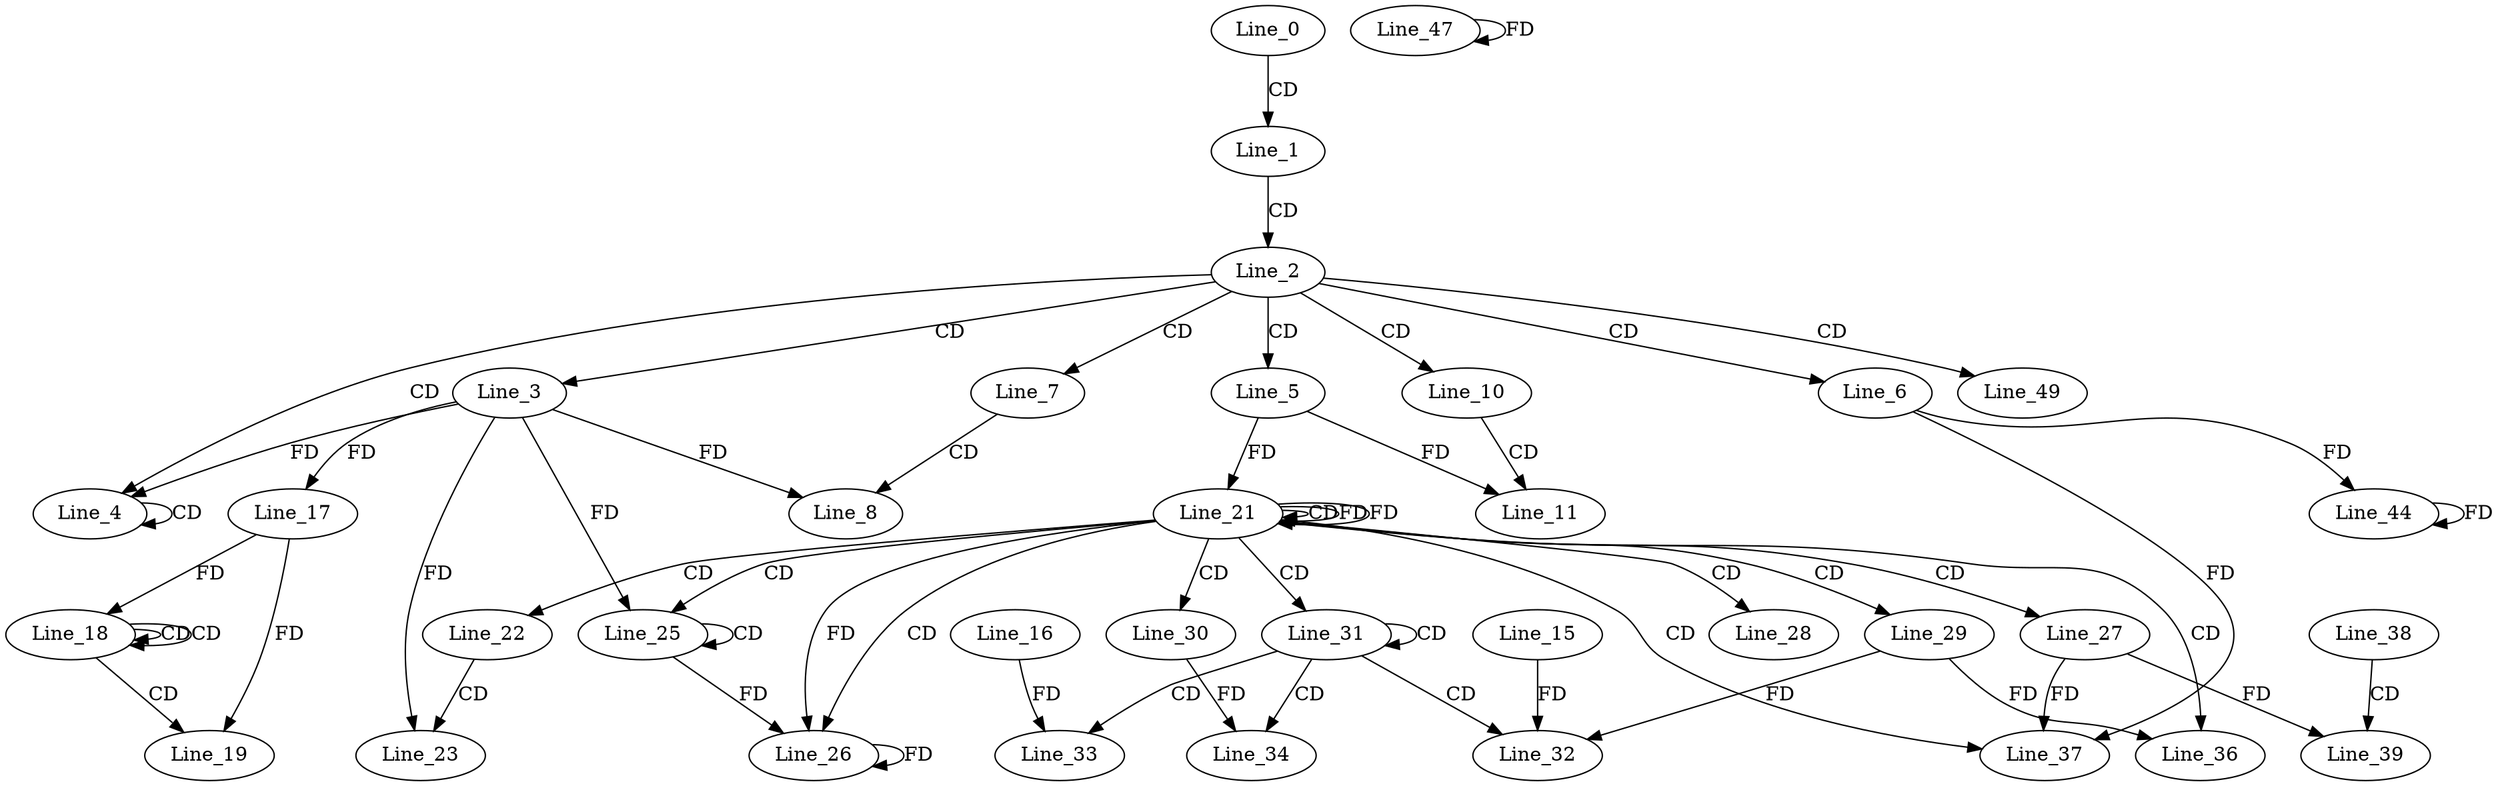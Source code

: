 digraph G {
  Line_0;
  Line_1;
  Line_2;
  Line_3;
  Line_4;
  Line_4;
  Line_5;
  Line_6;
  Line_7;
  Line_8;
  Line_8;
  Line_10;
  Line_11;
  Line_17;
  Line_18;
  Line_18;
  Line_18;
  Line_17;
  Line_19;
  Line_21;
  Line_21;
  Line_21;
  Line_22;
  Line_23;
  Line_23;
  Line_25;
  Line_25;
  Line_26;
  Line_26;
  Line_27;
  Line_28;
  Line_29;
  Line_30;
  Line_31;
  Line_32;
  Line_15;
  Line_32;
  Line_33;
  Line_16;
  Line_34;
  Line_36;
  Line_37;
  Line_37;
  Line_38;
  Line_39;
  Line_39;
  Line_44;
  Line_47;
  Line_49;
  Line_0 -> Line_1 [ label="CD" ];
  Line_1 -> Line_2 [ label="CD" ];
  Line_2 -> Line_3 [ label="CD" ];
  Line_2 -> Line_4 [ label="CD" ];
  Line_4 -> Line_4 [ label="CD" ];
  Line_3 -> Line_4 [ label="FD" ];
  Line_2 -> Line_5 [ label="CD" ];
  Line_2 -> Line_6 [ label="CD" ];
  Line_2 -> Line_7 [ label="CD" ];
  Line_7 -> Line_8 [ label="CD" ];
  Line_3 -> Line_8 [ label="FD" ];
  Line_2 -> Line_10 [ label="CD" ];
  Line_10 -> Line_11 [ label="CD" ];
  Line_5 -> Line_11 [ label="FD" ];
  Line_3 -> Line_17 [ label="FD" ];
  Line_18 -> Line_18 [ label="CD" ];
  Line_18 -> Line_18 [ label="CD" ];
  Line_17 -> Line_18 [ label="FD" ];
  Line_18 -> Line_19 [ label="CD" ];
  Line_17 -> Line_19 [ label="FD" ];
  Line_5 -> Line_21 [ label="FD" ];
  Line_21 -> Line_21 [ label="CD" ];
  Line_21 -> Line_21 [ label="FD" ];
  Line_21 -> Line_22 [ label="CD" ];
  Line_22 -> Line_23 [ label="CD" ];
  Line_3 -> Line_23 [ label="FD" ];
  Line_21 -> Line_25 [ label="CD" ];
  Line_25 -> Line_25 [ label="CD" ];
  Line_3 -> Line_25 [ label="FD" ];
  Line_21 -> Line_26 [ label="CD" ];
  Line_25 -> Line_26 [ label="FD" ];
  Line_26 -> Line_26 [ label="FD" ];
  Line_21 -> Line_26 [ label="FD" ];
  Line_21 -> Line_27 [ label="CD" ];
  Line_21 -> Line_28 [ label="CD" ];
  Line_21 -> Line_29 [ label="CD" ];
  Line_21 -> Line_30 [ label="CD" ];
  Line_21 -> Line_31 [ label="CD" ];
  Line_31 -> Line_31 [ label="CD" ];
  Line_31 -> Line_32 [ label="CD" ];
  Line_29 -> Line_32 [ label="FD" ];
  Line_15 -> Line_32 [ label="FD" ];
  Line_31 -> Line_33 [ label="CD" ];
  Line_16 -> Line_33 [ label="FD" ];
  Line_31 -> Line_34 [ label="CD" ];
  Line_30 -> Line_34 [ label="FD" ];
  Line_21 -> Line_36 [ label="CD" ];
  Line_29 -> Line_36 [ label="FD" ];
  Line_21 -> Line_37 [ label="CD" ];
  Line_6 -> Line_37 [ label="FD" ];
  Line_27 -> Line_37 [ label="FD" ];
  Line_38 -> Line_39 [ label="CD" ];
  Line_27 -> Line_39 [ label="FD" ];
  Line_6 -> Line_44 [ label="FD" ];
  Line_44 -> Line_44 [ label="FD" ];
  Line_47 -> Line_47 [ label="FD" ];
  Line_2 -> Line_49 [ label="CD" ];
  Line_21 -> Line_21 [ label="FD" ];
}
